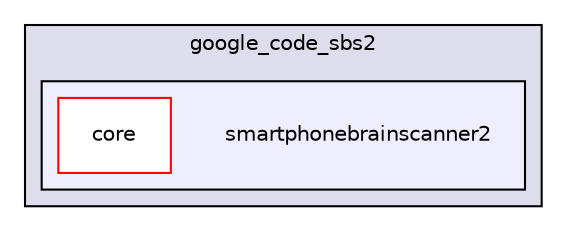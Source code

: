 digraph G {
  compound=true
  node [ fontsize="10", fontname="Helvetica"];
  edge [ labelfontsize="10", labelfontname="Helvetica"];
  subgraph clusterdir_6f90aaffdfd477d77d5f9c47c5b97c21 {
    graph [ bgcolor="#ddddee", pencolor="black", label="google_code_sbs2" fontname="Helvetica", fontsize="10", URL="dir_6f90aaffdfd477d77d5f9c47c5b97c21.html"]
  subgraph clusterdir_448510a67227a50d4154c57452a2af8e {
    graph [ bgcolor="#eeeeff", pencolor="black", label="" URL="dir_448510a67227a50d4154c57452a2af8e.html"];
    dir_448510a67227a50d4154c57452a2af8e [shape=plaintext label="smartphonebrainscanner2"];
    dir_680a33f0116f58b5e253fc0d187f7737 [shape=box label="core" color="red" fillcolor="white" style="filled" URL="dir_680a33f0116f58b5e253fc0d187f7737.html"];
  }
  }
}
